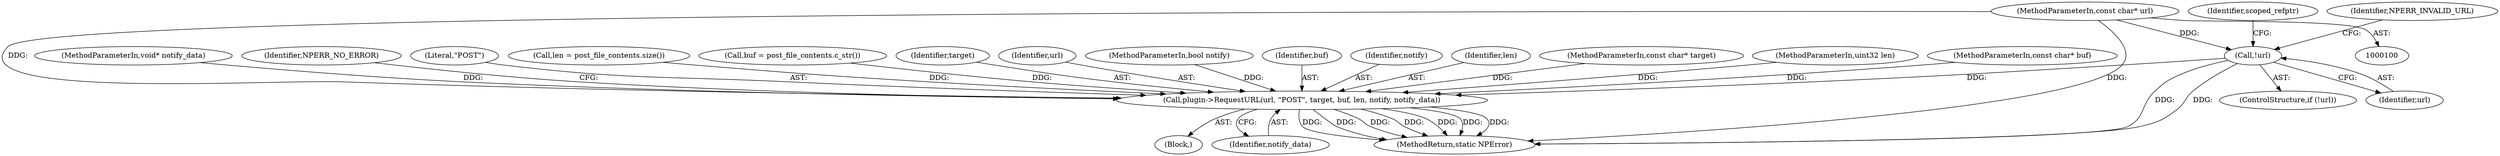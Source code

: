 digraph "0_Chrome_ea3d1d84be3d6f97bf50e76511c9e26af6895533_24@pointer" {
"1000102" [label="(MethodParameterIn,const char* url)"];
"1000111" [label="(Call,!url)"];
"1000197" [label="(Call,plugin->RequestURL(url, \"POST\", target, buf, len, notify, notify_data))"];
"1000108" [label="(MethodParameterIn,void* notify_data)"];
"1000206" [label="(Identifier,NPERR_NO_ERROR)"];
"1000109" [label="(Block,)"];
"1000111" [label="(Call,!url)"];
"1000117" [label="(Identifier,scoped_refptr)"];
"1000102" [label="(MethodParameterIn,const char* url)"];
"1000204" [label="(Identifier,notify_data)"];
"1000199" [label="(Literal,\"POST\")"];
"1000114" [label="(Identifier,NPERR_INVALID_URL)"];
"1000197" [label="(Call,plugin->RequestURL(url, \"POST\", target, buf, len, notify, notify_data))"];
"1000110" [label="(ControlStructure,if (!url))"];
"1000194" [label="(Call,len = post_file_contents.size())"];
"1000207" [label="(MethodReturn,static NPError)"];
"1000191" [label="(Call,buf = post_file_contents.c_str())"];
"1000112" [label="(Identifier,url)"];
"1000200" [label="(Identifier,target)"];
"1000198" [label="(Identifier,url)"];
"1000107" [label="(MethodParameterIn,bool notify)"];
"1000201" [label="(Identifier,buf)"];
"1000203" [label="(Identifier,notify)"];
"1000202" [label="(Identifier,len)"];
"1000103" [label="(MethodParameterIn,const char* target)"];
"1000104" [label="(MethodParameterIn,uint32 len)"];
"1000105" [label="(MethodParameterIn,const char* buf)"];
"1000102" -> "1000100"  [label="AST: "];
"1000102" -> "1000207"  [label="DDG: "];
"1000102" -> "1000111"  [label="DDG: "];
"1000102" -> "1000197"  [label="DDG: "];
"1000111" -> "1000110"  [label="AST: "];
"1000111" -> "1000112"  [label="CFG: "];
"1000112" -> "1000111"  [label="AST: "];
"1000114" -> "1000111"  [label="CFG: "];
"1000117" -> "1000111"  [label="CFG: "];
"1000111" -> "1000207"  [label="DDG: "];
"1000111" -> "1000207"  [label="DDG: "];
"1000111" -> "1000197"  [label="DDG: "];
"1000197" -> "1000109"  [label="AST: "];
"1000197" -> "1000204"  [label="CFG: "];
"1000198" -> "1000197"  [label="AST: "];
"1000199" -> "1000197"  [label="AST: "];
"1000200" -> "1000197"  [label="AST: "];
"1000201" -> "1000197"  [label="AST: "];
"1000202" -> "1000197"  [label="AST: "];
"1000203" -> "1000197"  [label="AST: "];
"1000204" -> "1000197"  [label="AST: "];
"1000206" -> "1000197"  [label="CFG: "];
"1000197" -> "1000207"  [label="DDG: "];
"1000197" -> "1000207"  [label="DDG: "];
"1000197" -> "1000207"  [label="DDG: "];
"1000197" -> "1000207"  [label="DDG: "];
"1000197" -> "1000207"  [label="DDG: "];
"1000197" -> "1000207"  [label="DDG: "];
"1000197" -> "1000207"  [label="DDG: "];
"1000103" -> "1000197"  [label="DDG: "];
"1000191" -> "1000197"  [label="DDG: "];
"1000105" -> "1000197"  [label="DDG: "];
"1000194" -> "1000197"  [label="DDG: "];
"1000104" -> "1000197"  [label="DDG: "];
"1000107" -> "1000197"  [label="DDG: "];
"1000108" -> "1000197"  [label="DDG: "];
}
